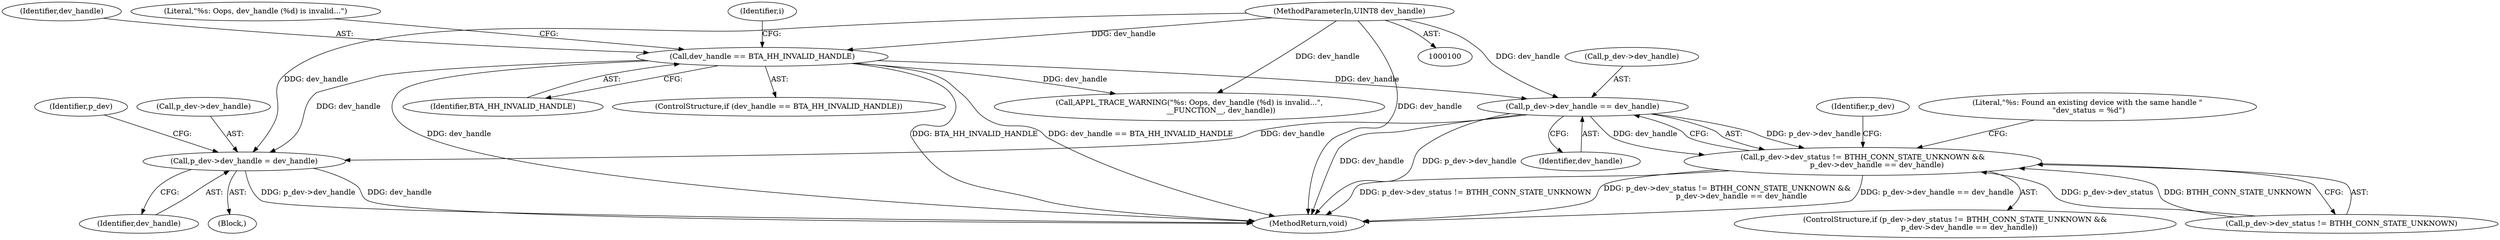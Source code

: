 digraph "0_Android_472271b153c5dc53c28beac55480a8d8434b2d5c_7@pointer" {
"1000146" [label="(Call,p_dev->dev_handle == dev_handle)"];
"1000112" [label="(Call,dev_handle == BTA_HH_INVALID_HANDLE)"];
"1000101" [label="(MethodParameterIn,UINT8 dev_handle)"];
"1000140" [label="(Call,p_dev->dev_status != BTHH_CONN_STATE_UNKNOWN &&\n            p_dev->dev_handle == dev_handle)"];
"1000295" [label="(Call,p_dev->dev_handle = dev_handle)"];
"1000150" [label="(Identifier,dev_handle)"];
"1000141" [label="(Call,p_dev->dev_status != BTHH_CONN_STATE_UNKNOWN)"];
"1000147" [label="(Call,p_dev->dev_handle)"];
"1000146" [label="(Call,p_dev->dev_handle == dev_handle)"];
"1000153" [label="(Literal,\"%s: Found an existing device with the same handle \"\n \"dev_status = %d\")"];
"1000295" [label="(Call,p_dev->dev_handle = dev_handle)"];
"1000101" [label="(MethodParameterIn,UINT8 dev_handle)"];
"1000302" [label="(Identifier,p_dev)"];
"1000112" [label="(Call,dev_handle == BTA_HH_INVALID_HANDLE)"];
"1000296" [label="(Call,p_dev->dev_handle)"];
"1000139" [label="(ControlStructure,if (p_dev->dev_status != BTHH_CONN_STATE_UNKNOWN &&\n            p_dev->dev_handle == dev_handle))"];
"1000388" [label="(MethodReturn,void)"];
"1000114" [label="(Identifier,BTA_HH_INVALID_HANDLE)"];
"1000286" [label="(Block,)"];
"1000116" [label="(Call,APPL_TRACE_WARNING(\"%s: Oops, dev_handle (%d) is invalid...\",\n                           __FUNCTION__, dev_handle))"];
"1000123" [label="(Identifier,i)"];
"1000299" [label="(Identifier,dev_handle)"];
"1000111" [label="(ControlStructure,if (dev_handle == BTA_HH_INVALID_HANDLE))"];
"1000113" [label="(Identifier,dev_handle)"];
"1000259" [label="(Identifier,p_dev)"];
"1000140" [label="(Call,p_dev->dev_status != BTHH_CONN_STATE_UNKNOWN &&\n            p_dev->dev_handle == dev_handle)"];
"1000117" [label="(Literal,\"%s: Oops, dev_handle (%d) is invalid...\")"];
"1000146" -> "1000140"  [label="AST: "];
"1000146" -> "1000150"  [label="CFG: "];
"1000147" -> "1000146"  [label="AST: "];
"1000150" -> "1000146"  [label="AST: "];
"1000140" -> "1000146"  [label="CFG: "];
"1000146" -> "1000388"  [label="DDG: dev_handle"];
"1000146" -> "1000388"  [label="DDG: p_dev->dev_handle"];
"1000146" -> "1000140"  [label="DDG: p_dev->dev_handle"];
"1000146" -> "1000140"  [label="DDG: dev_handle"];
"1000112" -> "1000146"  [label="DDG: dev_handle"];
"1000101" -> "1000146"  [label="DDG: dev_handle"];
"1000146" -> "1000295"  [label="DDG: dev_handle"];
"1000112" -> "1000111"  [label="AST: "];
"1000112" -> "1000114"  [label="CFG: "];
"1000113" -> "1000112"  [label="AST: "];
"1000114" -> "1000112"  [label="AST: "];
"1000117" -> "1000112"  [label="CFG: "];
"1000123" -> "1000112"  [label="CFG: "];
"1000112" -> "1000388"  [label="DDG: BTA_HH_INVALID_HANDLE"];
"1000112" -> "1000388"  [label="DDG: dev_handle == BTA_HH_INVALID_HANDLE"];
"1000112" -> "1000388"  [label="DDG: dev_handle"];
"1000101" -> "1000112"  [label="DDG: dev_handle"];
"1000112" -> "1000116"  [label="DDG: dev_handle"];
"1000112" -> "1000295"  [label="DDG: dev_handle"];
"1000101" -> "1000100"  [label="AST: "];
"1000101" -> "1000388"  [label="DDG: dev_handle"];
"1000101" -> "1000116"  [label="DDG: dev_handle"];
"1000101" -> "1000295"  [label="DDG: dev_handle"];
"1000140" -> "1000139"  [label="AST: "];
"1000140" -> "1000141"  [label="CFG: "];
"1000141" -> "1000140"  [label="AST: "];
"1000153" -> "1000140"  [label="CFG: "];
"1000259" -> "1000140"  [label="CFG: "];
"1000140" -> "1000388"  [label="DDG: p_dev->dev_status != BTHH_CONN_STATE_UNKNOWN"];
"1000140" -> "1000388"  [label="DDG: p_dev->dev_status != BTHH_CONN_STATE_UNKNOWN &&\n            p_dev->dev_handle == dev_handle"];
"1000140" -> "1000388"  [label="DDG: p_dev->dev_handle == dev_handle"];
"1000141" -> "1000140"  [label="DDG: p_dev->dev_status"];
"1000141" -> "1000140"  [label="DDG: BTHH_CONN_STATE_UNKNOWN"];
"1000295" -> "1000286"  [label="AST: "];
"1000295" -> "1000299"  [label="CFG: "];
"1000296" -> "1000295"  [label="AST: "];
"1000299" -> "1000295"  [label="AST: "];
"1000302" -> "1000295"  [label="CFG: "];
"1000295" -> "1000388"  [label="DDG: p_dev->dev_handle"];
"1000295" -> "1000388"  [label="DDG: dev_handle"];
}
